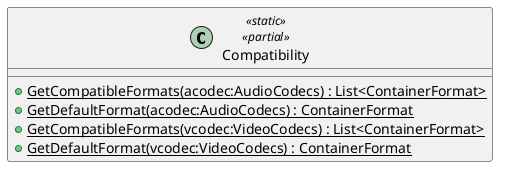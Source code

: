 @startuml
class Compatibility <<static>> <<partial>> {
    + {static} GetCompatibleFormats(acodec:AudioCodecs) : List<ContainerFormat>
    + {static} GetDefaultFormat(acodec:AudioCodecs) : ContainerFormat
    + {static} GetCompatibleFormats(vcodec:VideoCodecs) : List<ContainerFormat>
    + {static} GetDefaultFormat(vcodec:VideoCodecs) : ContainerFormat
}
@enduml
